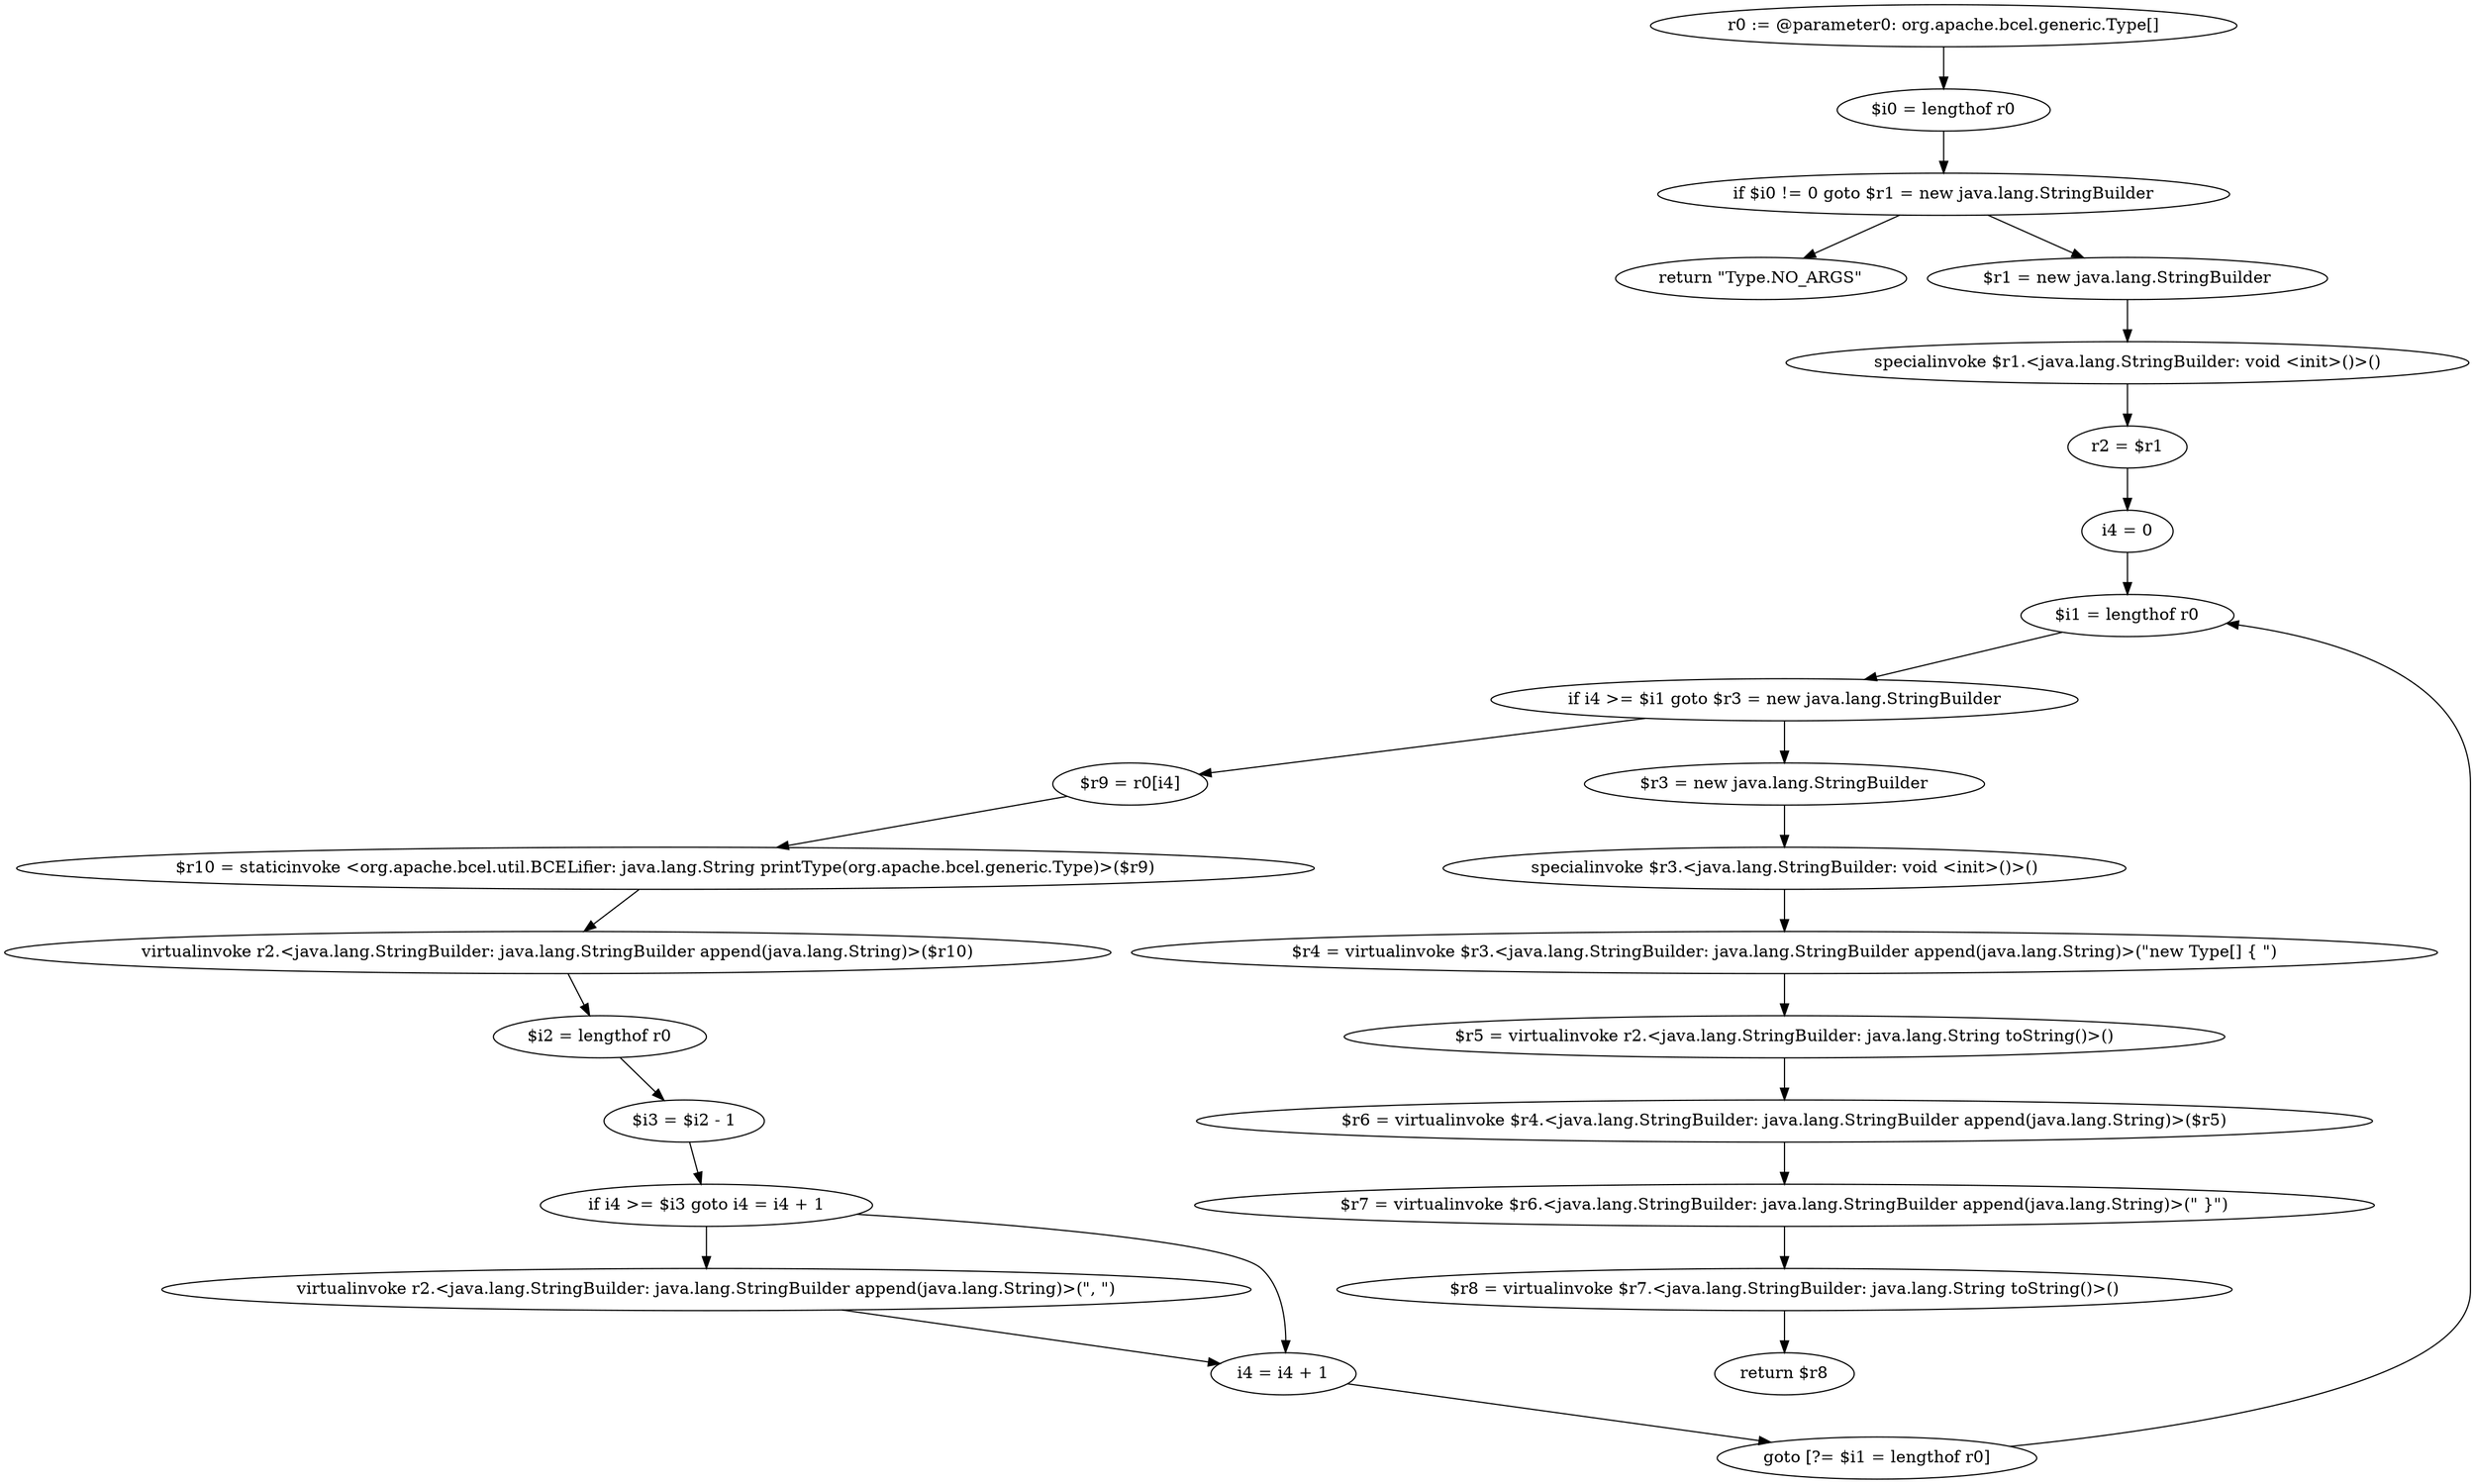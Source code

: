 digraph "unitGraph" {
    "r0 := @parameter0: org.apache.bcel.generic.Type[]"
    "$i0 = lengthof r0"
    "if $i0 != 0 goto $r1 = new java.lang.StringBuilder"
    "return \"Type.NO_ARGS\""
    "$r1 = new java.lang.StringBuilder"
    "specialinvoke $r1.<java.lang.StringBuilder: void <init>()>()"
    "r2 = $r1"
    "i4 = 0"
    "$i1 = lengthof r0"
    "if i4 >= $i1 goto $r3 = new java.lang.StringBuilder"
    "$r9 = r0[i4]"
    "$r10 = staticinvoke <org.apache.bcel.util.BCELifier: java.lang.String printType(org.apache.bcel.generic.Type)>($r9)"
    "virtualinvoke r2.<java.lang.StringBuilder: java.lang.StringBuilder append(java.lang.String)>($r10)"
    "$i2 = lengthof r0"
    "$i3 = $i2 - 1"
    "if i4 >= $i3 goto i4 = i4 + 1"
    "virtualinvoke r2.<java.lang.StringBuilder: java.lang.StringBuilder append(java.lang.String)>(\", \")"
    "i4 = i4 + 1"
    "goto [?= $i1 = lengthof r0]"
    "$r3 = new java.lang.StringBuilder"
    "specialinvoke $r3.<java.lang.StringBuilder: void <init>()>()"
    "$r4 = virtualinvoke $r3.<java.lang.StringBuilder: java.lang.StringBuilder append(java.lang.String)>(\"new Type[] { \")"
    "$r5 = virtualinvoke r2.<java.lang.StringBuilder: java.lang.String toString()>()"
    "$r6 = virtualinvoke $r4.<java.lang.StringBuilder: java.lang.StringBuilder append(java.lang.String)>($r5)"
    "$r7 = virtualinvoke $r6.<java.lang.StringBuilder: java.lang.StringBuilder append(java.lang.String)>(\" }\")"
    "$r8 = virtualinvoke $r7.<java.lang.StringBuilder: java.lang.String toString()>()"
    "return $r8"
    "r0 := @parameter0: org.apache.bcel.generic.Type[]"->"$i0 = lengthof r0";
    "$i0 = lengthof r0"->"if $i0 != 0 goto $r1 = new java.lang.StringBuilder";
    "if $i0 != 0 goto $r1 = new java.lang.StringBuilder"->"return \"Type.NO_ARGS\"";
    "if $i0 != 0 goto $r1 = new java.lang.StringBuilder"->"$r1 = new java.lang.StringBuilder";
    "$r1 = new java.lang.StringBuilder"->"specialinvoke $r1.<java.lang.StringBuilder: void <init>()>()";
    "specialinvoke $r1.<java.lang.StringBuilder: void <init>()>()"->"r2 = $r1";
    "r2 = $r1"->"i4 = 0";
    "i4 = 0"->"$i1 = lengthof r0";
    "$i1 = lengthof r0"->"if i4 >= $i1 goto $r3 = new java.lang.StringBuilder";
    "if i4 >= $i1 goto $r3 = new java.lang.StringBuilder"->"$r9 = r0[i4]";
    "if i4 >= $i1 goto $r3 = new java.lang.StringBuilder"->"$r3 = new java.lang.StringBuilder";
    "$r9 = r0[i4]"->"$r10 = staticinvoke <org.apache.bcel.util.BCELifier: java.lang.String printType(org.apache.bcel.generic.Type)>($r9)";
    "$r10 = staticinvoke <org.apache.bcel.util.BCELifier: java.lang.String printType(org.apache.bcel.generic.Type)>($r9)"->"virtualinvoke r2.<java.lang.StringBuilder: java.lang.StringBuilder append(java.lang.String)>($r10)";
    "virtualinvoke r2.<java.lang.StringBuilder: java.lang.StringBuilder append(java.lang.String)>($r10)"->"$i2 = lengthof r0";
    "$i2 = lengthof r0"->"$i3 = $i2 - 1";
    "$i3 = $i2 - 1"->"if i4 >= $i3 goto i4 = i4 + 1";
    "if i4 >= $i3 goto i4 = i4 + 1"->"virtualinvoke r2.<java.lang.StringBuilder: java.lang.StringBuilder append(java.lang.String)>(\", \")";
    "if i4 >= $i3 goto i4 = i4 + 1"->"i4 = i4 + 1";
    "virtualinvoke r2.<java.lang.StringBuilder: java.lang.StringBuilder append(java.lang.String)>(\", \")"->"i4 = i4 + 1";
    "i4 = i4 + 1"->"goto [?= $i1 = lengthof r0]";
    "goto [?= $i1 = lengthof r0]"->"$i1 = lengthof r0";
    "$r3 = new java.lang.StringBuilder"->"specialinvoke $r3.<java.lang.StringBuilder: void <init>()>()";
    "specialinvoke $r3.<java.lang.StringBuilder: void <init>()>()"->"$r4 = virtualinvoke $r3.<java.lang.StringBuilder: java.lang.StringBuilder append(java.lang.String)>(\"new Type[] { \")";
    "$r4 = virtualinvoke $r3.<java.lang.StringBuilder: java.lang.StringBuilder append(java.lang.String)>(\"new Type[] { \")"->"$r5 = virtualinvoke r2.<java.lang.StringBuilder: java.lang.String toString()>()";
    "$r5 = virtualinvoke r2.<java.lang.StringBuilder: java.lang.String toString()>()"->"$r6 = virtualinvoke $r4.<java.lang.StringBuilder: java.lang.StringBuilder append(java.lang.String)>($r5)";
    "$r6 = virtualinvoke $r4.<java.lang.StringBuilder: java.lang.StringBuilder append(java.lang.String)>($r5)"->"$r7 = virtualinvoke $r6.<java.lang.StringBuilder: java.lang.StringBuilder append(java.lang.String)>(\" }\")";
    "$r7 = virtualinvoke $r6.<java.lang.StringBuilder: java.lang.StringBuilder append(java.lang.String)>(\" }\")"->"$r8 = virtualinvoke $r7.<java.lang.StringBuilder: java.lang.String toString()>()";
    "$r8 = virtualinvoke $r7.<java.lang.StringBuilder: java.lang.String toString()>()"->"return $r8";
}
